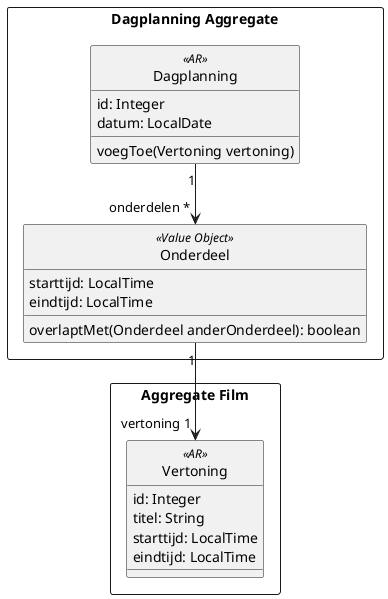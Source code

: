 @startuml

hide circle

rectangle "Dagplanning Aggregate" {
    class Dagplanning <<AR>> {
        id: Integer
        datum: LocalDate
        voegToe(Vertoning vertoning)
    }

    class Onderdeel <<Value Object>> {
        starttijd: LocalTime
        eindtijd: LocalTime
        overlaptMet(Onderdeel anderOnderdeel): boolean
    }
}

rectangle "Aggregate Film\n" {
    class Vertoning <<AR>> {
        id: Integer
        titel: String
        starttijd: LocalTime
        eindtijd: LocalTime
}

Dagplanning "1" --> " onderdelen *" Onderdeel

Onderdeel "1" --> "vertoning 1" Vertoning

@enduml